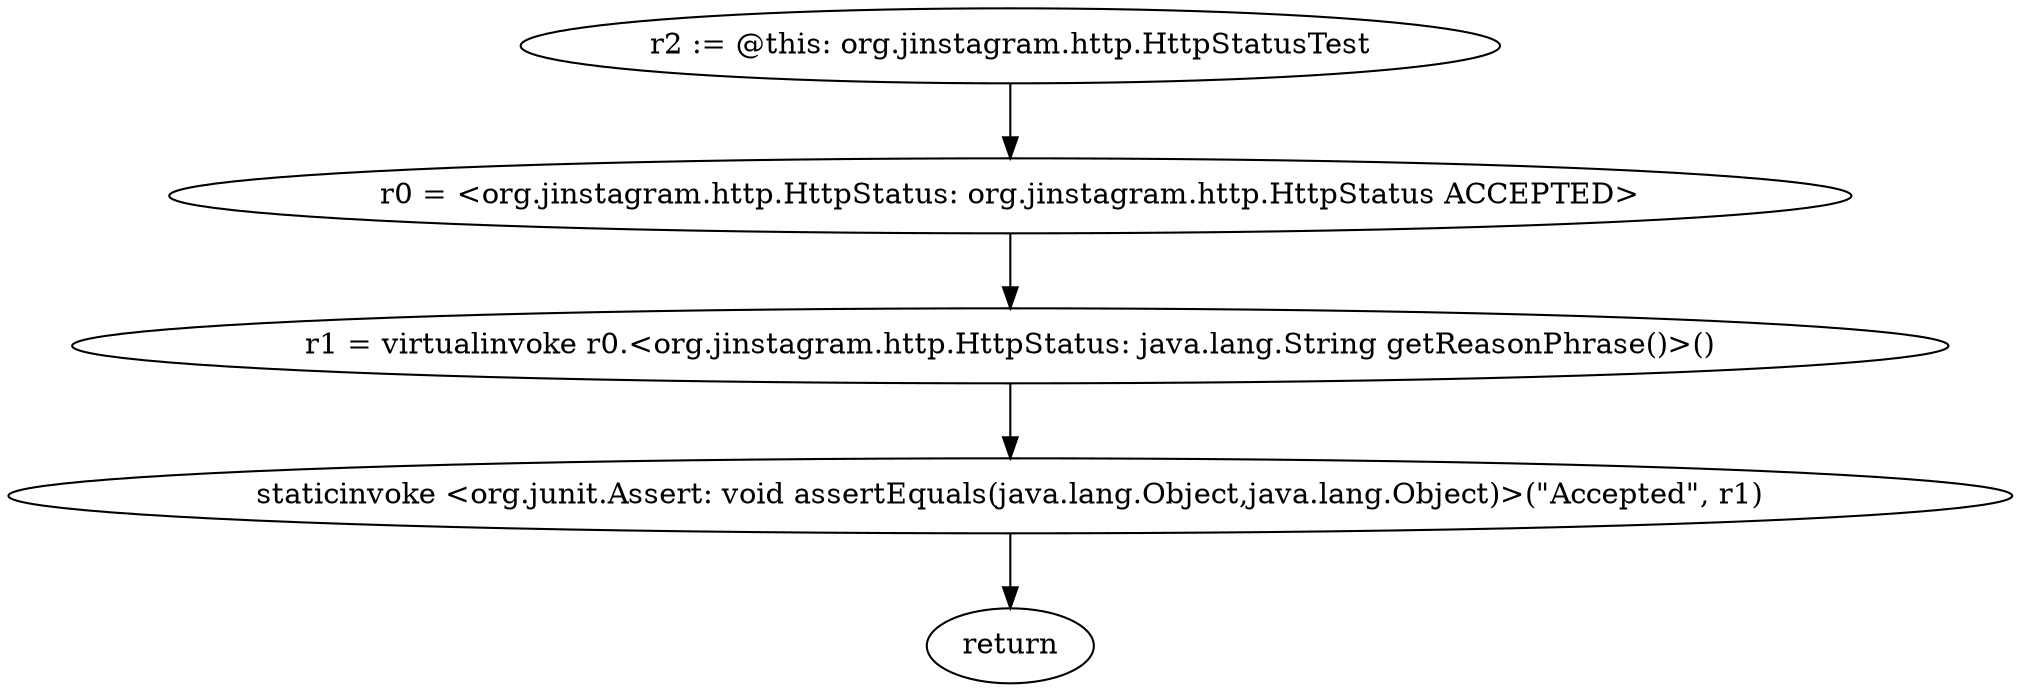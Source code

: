 digraph "unitGraph" {
    "r2 := @this: org.jinstagram.http.HttpStatusTest"
    "r0 = <org.jinstagram.http.HttpStatus: org.jinstagram.http.HttpStatus ACCEPTED>"
    "r1 = virtualinvoke r0.<org.jinstagram.http.HttpStatus: java.lang.String getReasonPhrase()>()"
    "staticinvoke <org.junit.Assert: void assertEquals(java.lang.Object,java.lang.Object)>(\"Accepted\", r1)"
    "return"
    "r2 := @this: org.jinstagram.http.HttpStatusTest"->"r0 = <org.jinstagram.http.HttpStatus: org.jinstagram.http.HttpStatus ACCEPTED>";
    "r0 = <org.jinstagram.http.HttpStatus: org.jinstagram.http.HttpStatus ACCEPTED>"->"r1 = virtualinvoke r0.<org.jinstagram.http.HttpStatus: java.lang.String getReasonPhrase()>()";
    "r1 = virtualinvoke r0.<org.jinstagram.http.HttpStatus: java.lang.String getReasonPhrase()>()"->"staticinvoke <org.junit.Assert: void assertEquals(java.lang.Object,java.lang.Object)>(\"Accepted\", r1)";
    "staticinvoke <org.junit.Assert: void assertEquals(java.lang.Object,java.lang.Object)>(\"Accepted\", r1)"->"return";
}
